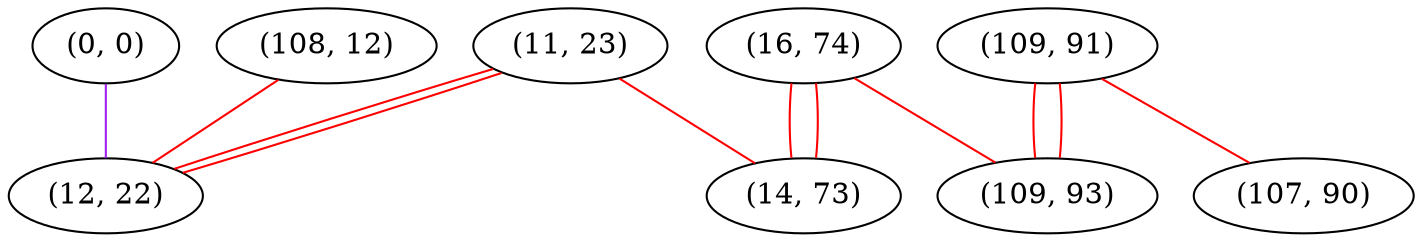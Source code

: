 graph "" {
"(0, 0)";
"(16, 74)";
"(108, 12)";
"(109, 91)";
"(11, 23)";
"(107, 90)";
"(109, 93)";
"(14, 73)";
"(12, 22)";
"(0, 0)" -- "(12, 22)"  [color=purple, key=0, weight=4];
"(16, 74)" -- "(14, 73)"  [color=red, key=0, weight=1];
"(16, 74)" -- "(14, 73)"  [color=red, key=1, weight=1];
"(16, 74)" -- "(109, 93)"  [color=red, key=0, weight=1];
"(108, 12)" -- "(12, 22)"  [color=red, key=0, weight=1];
"(109, 91)" -- "(107, 90)"  [color=red, key=0, weight=1];
"(109, 91)" -- "(109, 93)"  [color=red, key=0, weight=1];
"(109, 91)" -- "(109, 93)"  [color=red, key=1, weight=1];
"(11, 23)" -- "(14, 73)"  [color=red, key=0, weight=1];
"(11, 23)" -- "(12, 22)"  [color=red, key=0, weight=1];
"(11, 23)" -- "(12, 22)"  [color=red, key=1, weight=1];
}
